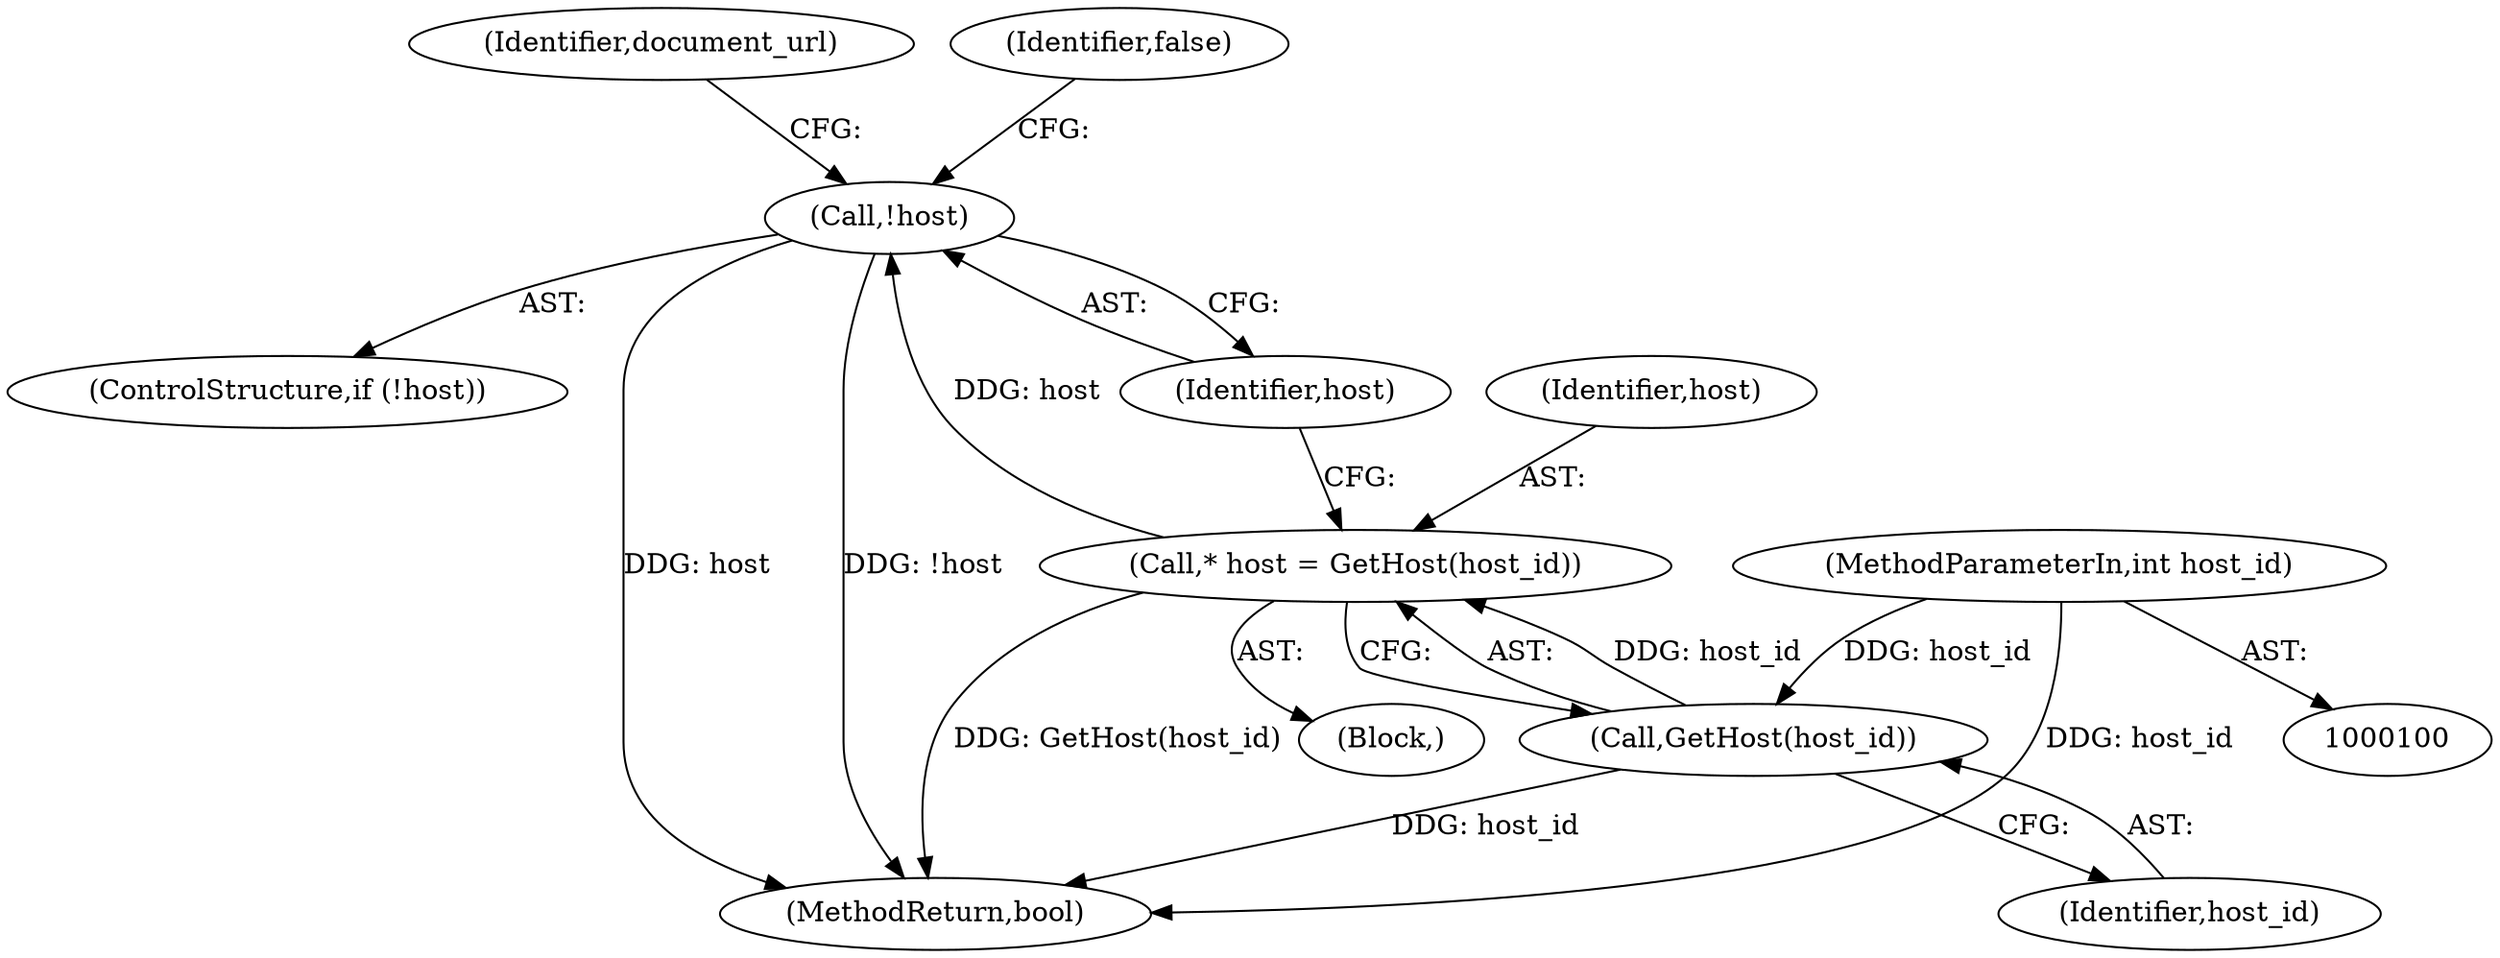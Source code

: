 digraph "0_Chrome_2cb006bc9d3ad16353ed49c2b75faea618156d0f@pointer" {
"1000111" [label="(Call,!host)"];
"1000106" [label="(Call,* host = GetHost(host_id))"];
"1000108" [label="(Call,GetHost(host_id))"];
"1000101" [label="(MethodParameterIn,int host_id)"];
"1000110" [label="(ControlStructure,if (!host))"];
"1000106" [label="(Call,* host = GetHost(host_id))"];
"1000111" [label="(Call,!host)"];
"1000101" [label="(MethodParameterIn,int host_id)"];
"1000104" [label="(Block,)"];
"1000112" [label="(Identifier,host)"];
"1000108" [label="(Call,GetHost(host_id))"];
"1000107" [label="(Identifier,host)"];
"1000116" [label="(Identifier,document_url)"];
"1000120" [label="(MethodReturn,bool)"];
"1000114" [label="(Identifier,false)"];
"1000109" [label="(Identifier,host_id)"];
"1000111" -> "1000110"  [label="AST: "];
"1000111" -> "1000112"  [label="CFG: "];
"1000112" -> "1000111"  [label="AST: "];
"1000114" -> "1000111"  [label="CFG: "];
"1000116" -> "1000111"  [label="CFG: "];
"1000111" -> "1000120"  [label="DDG: host"];
"1000111" -> "1000120"  [label="DDG: !host"];
"1000106" -> "1000111"  [label="DDG: host"];
"1000106" -> "1000104"  [label="AST: "];
"1000106" -> "1000108"  [label="CFG: "];
"1000107" -> "1000106"  [label="AST: "];
"1000108" -> "1000106"  [label="AST: "];
"1000112" -> "1000106"  [label="CFG: "];
"1000106" -> "1000120"  [label="DDG: GetHost(host_id)"];
"1000108" -> "1000106"  [label="DDG: host_id"];
"1000108" -> "1000109"  [label="CFG: "];
"1000109" -> "1000108"  [label="AST: "];
"1000108" -> "1000120"  [label="DDG: host_id"];
"1000101" -> "1000108"  [label="DDG: host_id"];
"1000101" -> "1000100"  [label="AST: "];
"1000101" -> "1000120"  [label="DDG: host_id"];
}
